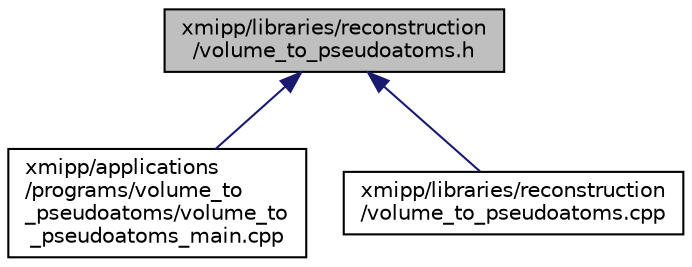 digraph "xmipp/libraries/reconstruction/volume_to_pseudoatoms.h"
{
  edge [fontname="Helvetica",fontsize="10",labelfontname="Helvetica",labelfontsize="10"];
  node [fontname="Helvetica",fontsize="10",shape=record];
  Node107 [label="xmipp/libraries/reconstruction\l/volume_to_pseudoatoms.h",height=0.2,width=0.4,color="black", fillcolor="grey75", style="filled", fontcolor="black"];
  Node107 -> Node108 [dir="back",color="midnightblue",fontsize="10",style="solid",fontname="Helvetica"];
  Node108 [label="xmipp/applications\l/programs/volume_to\l_pseudoatoms/volume_to\l_pseudoatoms_main.cpp",height=0.2,width=0.4,color="black", fillcolor="white", style="filled",URL="$volume__to__pseudoatoms__main_8cpp.html"];
  Node107 -> Node109 [dir="back",color="midnightblue",fontsize="10",style="solid",fontname="Helvetica"];
  Node109 [label="xmipp/libraries/reconstruction\l/volume_to_pseudoatoms.cpp",height=0.2,width=0.4,color="black", fillcolor="white", style="filled",URL="$volume__to__pseudoatoms_8cpp.html"];
}
